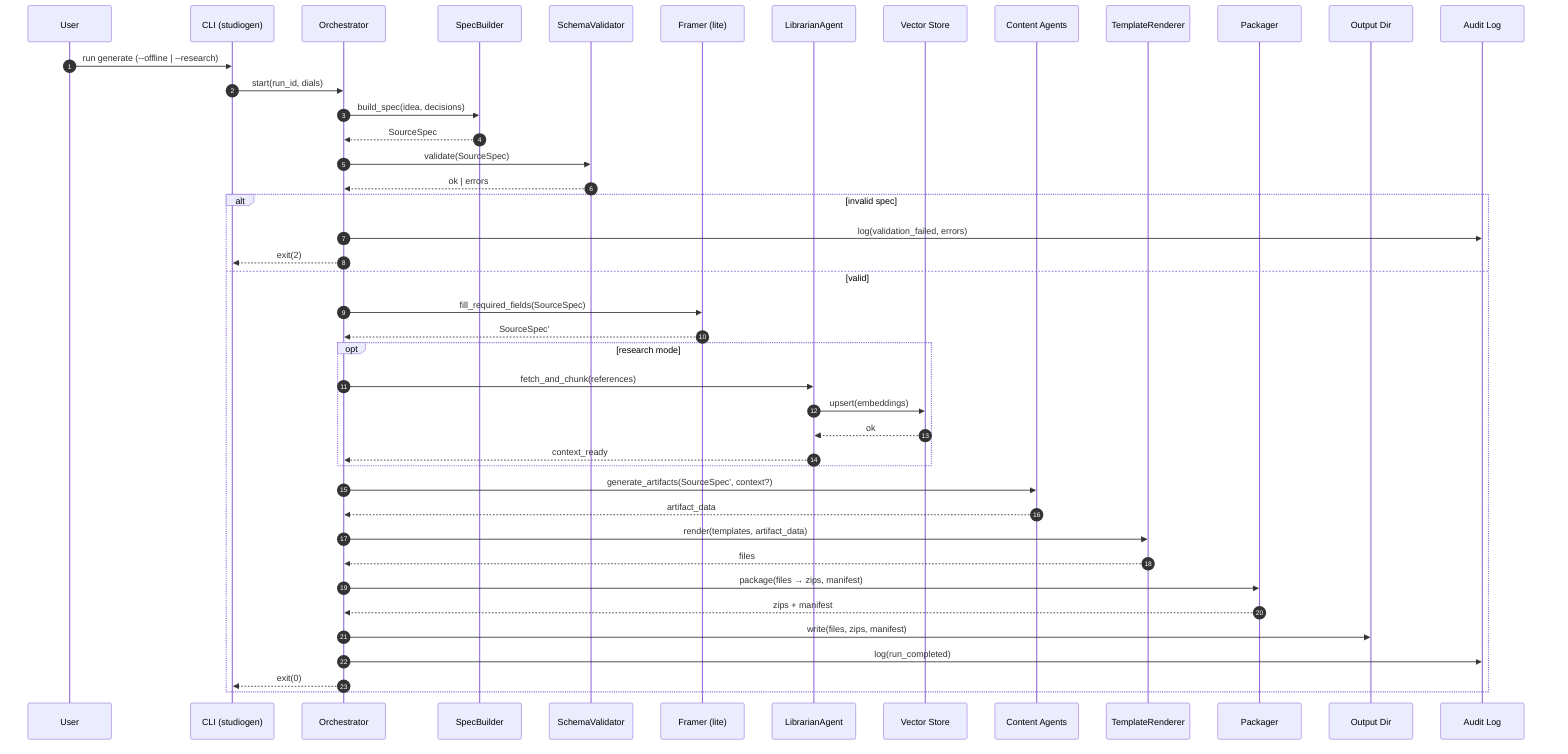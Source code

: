 sequenceDiagram
  autonumber
  participant U as User
  participant CLI as CLI (studiogen)
  participant ORCH as Orchestrator
  participant SPEC as SpecBuilder
  participant VALID as SchemaValidator
  participant FRA as Framer (lite)
  participant LIB as LibrarianAgent
  participant VS as Vector Store
  participant AG as Content Agents
  participant TMP as TemplateRenderer
  participant PKG as Packager
  participant FS as Output Dir
  participant AUD as Audit Log

  U->>CLI: run generate (--offline | --research)
  CLI->>ORCH: start(run_id, dials)
  ORCH->>SPEC: build_spec(idea, decisions)
  SPEC-->>ORCH: SourceSpec
  ORCH->>VALID: validate(SourceSpec)
  VALID-->>ORCH: ok | errors
  alt invalid spec
    ORCH->>AUD: log(validation_failed, errors)
    ORCH-->>CLI: exit(2)
  else valid
    ORCH->>FRA: fill_required_fields(SourceSpec)
    FRA-->>ORCH: SourceSpec'
    opt research mode
      ORCH->>LIB: fetch_and_chunk(references)
      LIB->>VS: upsert(embeddings)
      VS-->>LIB: ok
      LIB-->>ORCH: context_ready
    end
    ORCH->>AG: generate_artifacts(SourceSpec', context?)
    AG-->>ORCH: artifact_data
    ORCH->>TMP: render(templates, artifact_data)
    TMP-->>ORCH: files
    ORCH->>PKG: package(files → zips, manifest)
    PKG-->>ORCH: zips + manifest
    ORCH->>FS: write(files, zips, manifest)
    ORCH->>AUD: log(run_completed)
    ORCH-->>CLI: exit(0)
  end